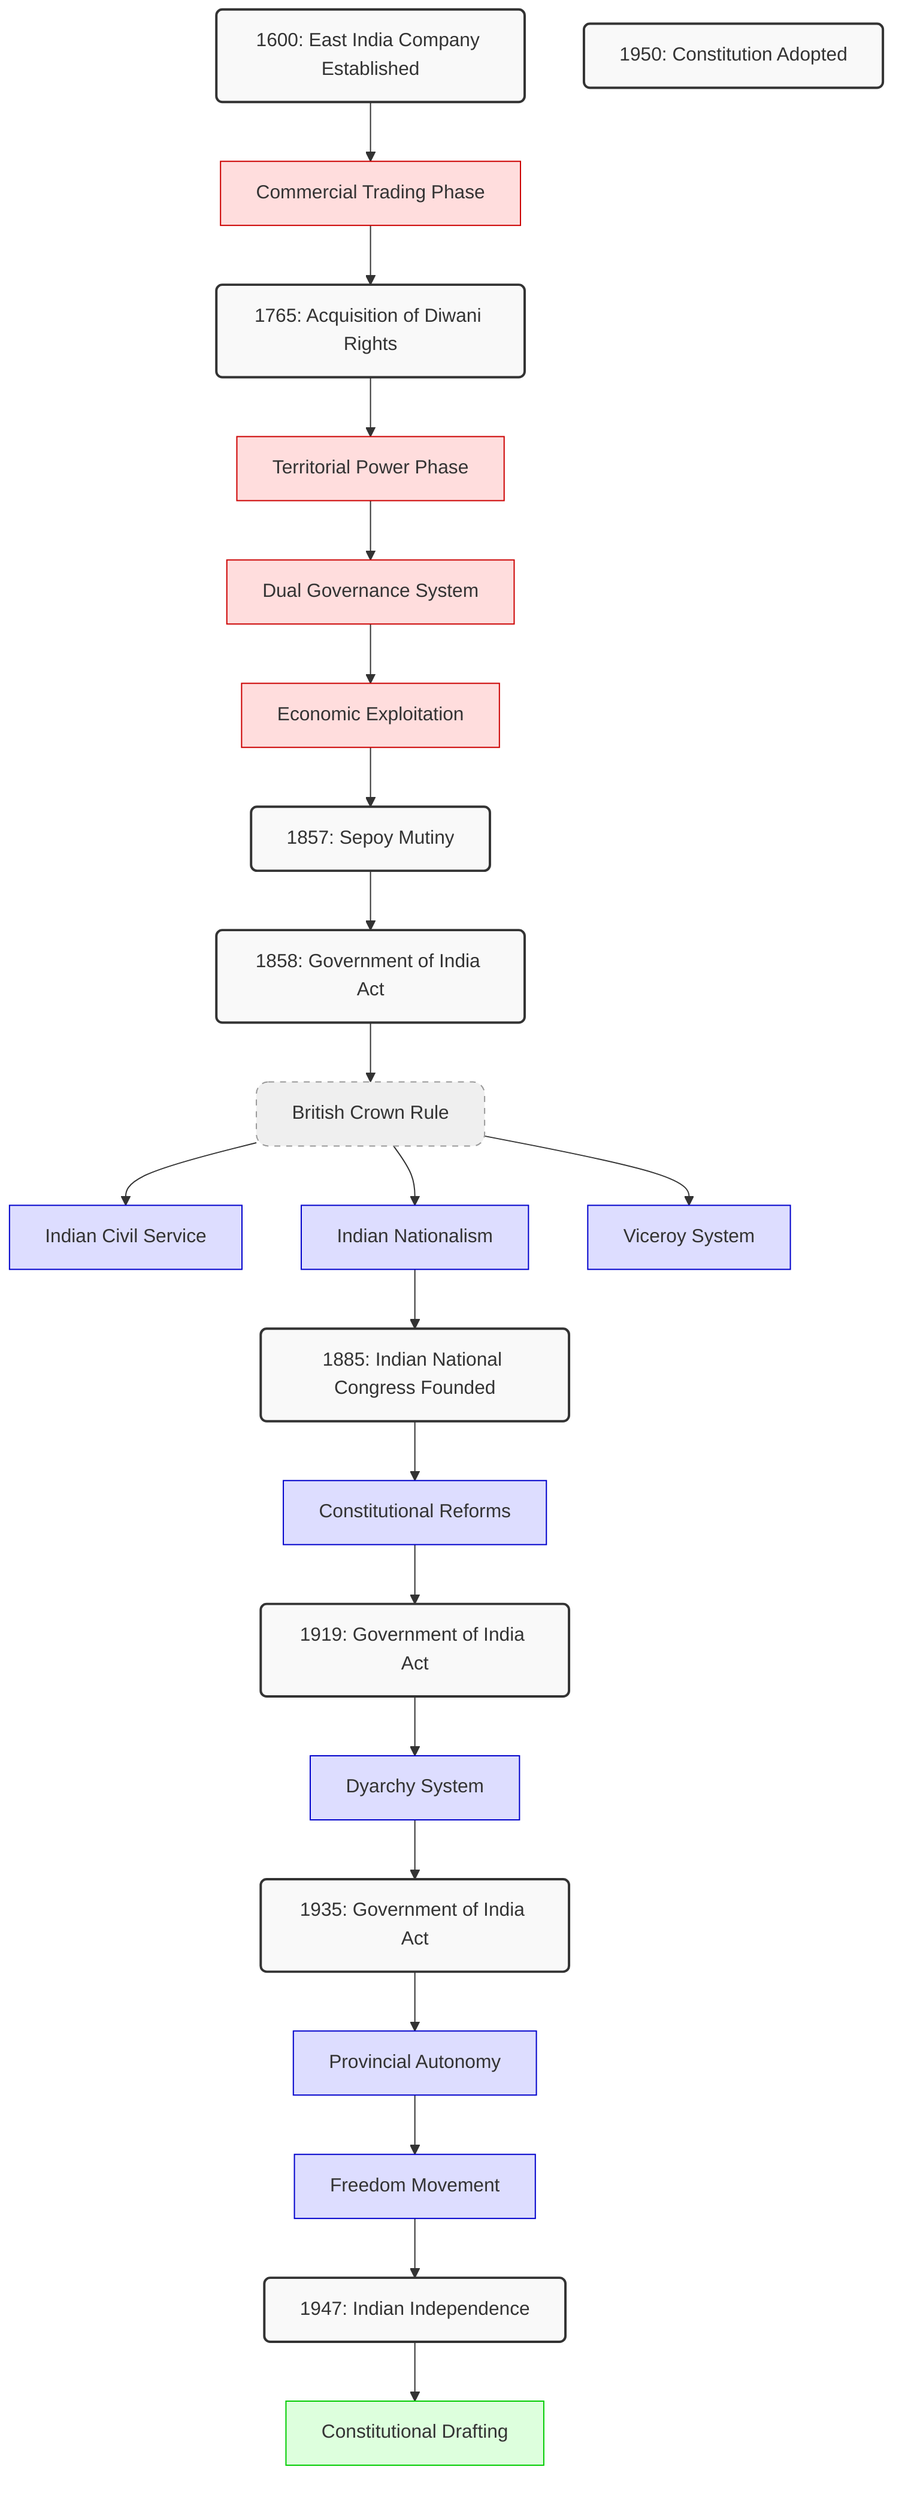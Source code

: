 graph TD

    %% Class Definitions
    classDef timeNode fill:#f9f9f9,stroke:#333,stroke-width:2px,rx:5px,ry:5px
    classDef eicNode fill:#ffdddd,stroke:#cc0000
    classDef crownNode fill:#ddddff,stroke:#0000cc
    classDef indiaNode fill:#ddffdd,stroke:#00cc00
    classDef phaseNode fill:#efefef,stroke:#999999,stroke-width:1px,stroke-dasharray:5 5,rx:10px,ry:10px

    %% Node Definitions
    autonomy[Provincial Autonomy]:::crownNode
    commercial[Commercial Trading Phase]:::eicNode
    crown[British Crown Rule]:::phaseNode
    drafting[Constitutional Drafting]:::indiaNode
    dual[Dual Governance System]:::eicNode
    dyarchy[Dyarchy System]:::crownNode
    exploitation[Economic Exploitation]:::eicNode
    freedom[Freedom Movement]:::crownNode
    ics[Indian Civil Service]:::crownNode
    n1600[1600: East India Company Established]:::timeNode
    n1765[1765: Acquisition of Diwani Rights]:::timeNode
    n1857[1857: Sepoy Mutiny]:::timeNode
    n1858[1858: Government of India Act]:::timeNode
    n1885[1885: Indian National Congress Founded]:::timeNode
    n1919[1919: Government of India Act]:::timeNode
    n1935[1935: Government of India Act]:::timeNode
    n1947[1947: Indian Independence]:::timeNode
    n1950[1950: Constitution Adopted]:::timeNode
    nationalism[Indian Nationalism]:::crownNode
    reforms[Constitutional Reforms]:::crownNode
    territorial[Territorial Power Phase]:::eicNode
    viceroy[Viceroy System]:::crownNode

    %% Connections
    autonomy --> freedom
    commercial --> n1765
    crown --> ics
    crown --> nationalism
    crown --> viceroy
    dual --> exploitation
    dyarchy --> n1935
    exploitation --> n1857
    freedom --> n1947
    n1600 --> commercial
    n1765 --> territorial
    n1857 --> n1858
    n1858 --> crown
    n1885 --> reforms
    n1919 --> dyarchy
    n1935 --> autonomy
    n1947 --> drafting
    nationalism --> n1885
    reforms --> n1919
    territorial --> dual